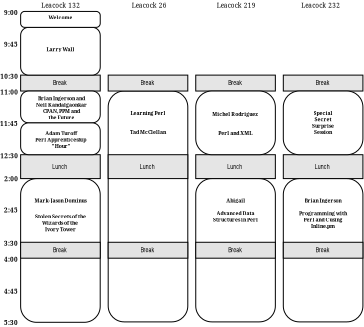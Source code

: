 <?xml version="1.0"?>
<diagram xmlns:dia="http://www.lysator.liu.se/~alla/dia/">
  <diagramdata>
    <attribute name="background">
      <color val="#ffffff"/>
    </attribute>
    <attribute name="paper">
      <composite type="paper">
        <attribute name="name">
          <string>#Letter#</string>
        </attribute>
        <attribute name="tmargin">
          <real val="2.54"/>
        </attribute>
        <attribute name="bmargin">
          <real val="2.54"/>
        </attribute>
        <attribute name="lmargin">
          <real val="2.54"/>
        </attribute>
        <attribute name="rmargin">
          <real val="2.54"/>
        </attribute>
        <attribute name="is_portrait">
          <boolean val="true"/>
        </attribute>
        <attribute name="scaling">
          <real val="0.398"/>
        </attribute>
        <attribute name="fitto">
          <boolean val="false"/>
        </attribute>
      </composite>
    </attribute>
    <attribute name="grid">
      <composite type="grid">
        <attribute name="width_x">
          <real val="1"/>
        </attribute>
        <attribute name="width_y">
          <real val="1"/>
        </attribute>
        <attribute name="visible_x">
          <int val="1"/>
        </attribute>
        <attribute name="visible_y">
          <int val="1"/>
        </attribute>
      </composite>
    </attribute>
    <attribute name="guides">
      <composite type="guides">
        <attribute name="hguides"/>
        <attribute name="vguides"/>
      </composite>
    </attribute>
  </diagramdata>
  <layer name="Background" visible="true">
    <object type="Standard - Box" version="0" id="O0">
      <attribute name="obj_pos">
        <point val="36,24"/>
      </attribute>
      <attribute name="obj_bb">
        <rectangle val="35.95,23.95;46.05,42.05"/>
      </attribute>
      <attribute name="elem_corner">
        <point val="36,24"/>
      </attribute>
      <attribute name="elem_width">
        <real val="10"/>
      </attribute>
      <attribute name="elem_height">
        <real val="18"/>
      </attribute>
      <attribute name="show_background">
        <boolean val="true"/>
      </attribute>
      <attribute name="corner_radius">
        <real val="2"/>
      </attribute>
    </object>
    <object type="Standard - Box" version="0" id="O1">
      <attribute name="obj_pos">
        <point val="25,24"/>
      </attribute>
      <attribute name="obj_bb">
        <rectangle val="24.95,23.95;35.05,42.05"/>
      </attribute>
      <attribute name="elem_corner">
        <point val="25,24"/>
      </attribute>
      <attribute name="elem_width">
        <real val="10"/>
      </attribute>
      <attribute name="elem_height">
        <real val="18"/>
      </attribute>
      <attribute name="show_background">
        <boolean val="true"/>
      </attribute>
      <attribute name="corner_radius">
        <real val="2"/>
      </attribute>
    </object>
    <object type="Standard - Text" version="0" id="O2">
      <attribute name="obj_pos">
        <point val="30,27"/>
      </attribute>
      <attribute name="obj_bb">
        <rectangle val="26.587,26.265;33.413,29.465"/>
      </attribute>
      <attribute name="text">
        <composite type="text">
          <attribute name="string">
            <string>#Abigail

Advanced Data
Structures in Perl#</string>
          </attribute>
          <attribute name="font">
            <font name="Times-Bold"/>
          </attribute>
          <attribute name="height">
            <real val="0.8"/>
          </attribute>
          <attribute name="pos">
            <point val="30,27"/>
          </attribute>
          <attribute name="color">
            <color val="#000000"/>
          </attribute>
          <attribute name="alignment">
            <enum val="1"/>
          </attribute>
        </composite>
      </attribute>
    </object>
    <object type="Standard - Box" version="0" id="O3">
      <attribute name="obj_pos">
        <point val="14,13"/>
      </attribute>
      <attribute name="obj_bb">
        <rectangle val="13.95,12.95;24.05,42.05"/>
      </attribute>
      <attribute name="elem_corner">
        <point val="14,13"/>
      </attribute>
      <attribute name="elem_width">
        <real val="10"/>
      </attribute>
      <attribute name="elem_height">
        <real val="29"/>
      </attribute>
      <attribute name="show_background">
        <boolean val="true"/>
      </attribute>
      <attribute name="corner_radius">
        <real val="2"/>
      </attribute>
    </object>
    <object type="Standard - Box" version="0" id="O4">
      <attribute name="obj_pos">
        <point val="3,24"/>
      </attribute>
      <attribute name="obj_bb">
        <rectangle val="2.95,23.95;13.046,42.107"/>
      </attribute>
      <attribute name="elem_corner">
        <point val="3,24"/>
      </attribute>
      <attribute name="elem_width">
        <real val="9.996"/>
      </attribute>
      <attribute name="elem_height">
        <real val="18.057"/>
      </attribute>
      <attribute name="show_background">
        <boolean val="true"/>
      </attribute>
      <attribute name="corner_radius">
        <real val="2"/>
      </attribute>
    </object>
    <object type="Standard - Text" version="0" id="O5">
      <attribute name="obj_pos">
        <point val="8.05,2.55"/>
      </attribute>
      <attribute name="obj_bb">
        <rectangle val="5.154,1.656;10.946,2.656"/>
      </attribute>
      <attribute name="text">
        <composite type="text">
          <attribute name="string">
            <string>#Leacock 132#</string>
          </attribute>
          <attribute name="font">
            <font name="Times-Roman"/>
          </attribute>
          <attribute name="height">
            <real val="1"/>
          </attribute>
          <attribute name="pos">
            <point val="8.05,2.55"/>
          </attribute>
          <attribute name="color">
            <color val="#000000"/>
          </attribute>
          <attribute name="alignment">
            <enum val="1"/>
          </attribute>
        </composite>
      </attribute>
    </object>
    <object type="Standard - Text" version="0" id="O6">
      <attribute name="obj_pos">
        <point val="19.15,2.55"/>
      </attribute>
      <attribute name="obj_bb">
        <rectangle val="16.506,1.656;21.794,2.656"/>
      </attribute>
      <attribute name="text">
        <composite type="text">
          <attribute name="string">
            <string>#Leacock 26#</string>
          </attribute>
          <attribute name="font">
            <font name="Times-Roman"/>
          </attribute>
          <attribute name="height">
            <real val="1"/>
          </attribute>
          <attribute name="pos">
            <point val="19.15,2.55"/>
          </attribute>
          <attribute name="color">
            <color val="#000000"/>
          </attribute>
          <attribute name="alignment">
            <enum val="1"/>
          </attribute>
        </composite>
      </attribute>
    </object>
    <object type="Standard - Text" version="0" id="O7">
      <attribute name="obj_pos">
        <point val="30.1,2.55"/>
      </attribute>
      <attribute name="obj_bb">
        <rectangle val="27.204,1.656;32.996,2.656"/>
      </attribute>
      <attribute name="text">
        <composite type="text">
          <attribute name="string">
            <string>#Leacock 219#</string>
          </attribute>
          <attribute name="font">
            <font name="Times-Roman"/>
          </attribute>
          <attribute name="height">
            <real val="1"/>
          </attribute>
          <attribute name="pos">
            <point val="30.1,2.55"/>
          </attribute>
          <attribute name="color">
            <color val="#000000"/>
          </attribute>
          <attribute name="alignment">
            <enum val="1"/>
          </attribute>
        </composite>
      </attribute>
    </object>
    <object type="Standard - Text" version="0" id="O8">
      <attribute name="obj_pos">
        <point val="40.691,2.547"/>
      </attribute>
      <attribute name="obj_bb">
        <rectangle val="37.795,1.653;43.587,2.653"/>
      </attribute>
      <attribute name="text">
        <composite type="text">
          <attribute name="string">
            <string>#Leacock 232#</string>
          </attribute>
          <attribute name="font">
            <font name="Times-Roman"/>
          </attribute>
          <attribute name="height">
            <real val="1"/>
          </attribute>
          <attribute name="pos">
            <point val="40.691,2.547"/>
          </attribute>
          <attribute name="color">
            <color val="#000000"/>
          </attribute>
          <attribute name="alignment">
            <enum val="1"/>
          </attribute>
        </composite>
      </attribute>
    </object>
    <object type="Standard - Box" version="0" id="O9">
      <attribute name="obj_pos">
        <point val="3,32"/>
      </attribute>
      <attribute name="obj_bb">
        <rectangle val="2.95,31.95;13.05,34.05"/>
      </attribute>
      <attribute name="elem_corner">
        <point val="3,32"/>
      </attribute>
      <attribute name="elem_width">
        <real val="10"/>
      </attribute>
      <attribute name="elem_height">
        <real val="2"/>
      </attribute>
      <attribute name="inner_color">
        <color val="#e3e3e3"/>
      </attribute>
      <attribute name="show_background">
        <boolean val="true"/>
      </attribute>
    </object>
    <object type="Standard - Box" version="0" id="O10">
      <attribute name="obj_pos">
        <point val="3,21"/>
      </attribute>
      <attribute name="obj_bb">
        <rectangle val="2.95,20.95;13.05,24.05"/>
      </attribute>
      <attribute name="elem_corner">
        <point val="3,21"/>
      </attribute>
      <attribute name="elem_width">
        <real val="10"/>
      </attribute>
      <attribute name="elem_height">
        <real val="3"/>
      </attribute>
      <attribute name="inner_color">
        <color val="#e5e5e5"/>
      </attribute>
      <attribute name="show_background">
        <boolean val="true"/>
      </attribute>
    </object>
    <object type="Standard - Box" version="0" id="O11">
      <attribute name="obj_pos">
        <point val="3,11"/>
      </attribute>
      <attribute name="obj_bb">
        <rectangle val="2.95,10.95;13.05,13.05"/>
      </attribute>
      <attribute name="elem_corner">
        <point val="3,11"/>
      </attribute>
      <attribute name="elem_width">
        <real val="10"/>
      </attribute>
      <attribute name="elem_height">
        <real val="2"/>
      </attribute>
      <attribute name="inner_color">
        <color val="#e5e5e5"/>
      </attribute>
      <attribute name="show_background">
        <boolean val="true"/>
      </attribute>
    </object>
    <object type="Standard - Text" version="0" id="O12">
      <attribute name="obj_pos">
        <point val="7.95,12.25"/>
      </attribute>
      <attribute name="obj_bb">
        <rectangle val="6.361,11.35;9.539,12.35"/>
      </attribute>
      <attribute name="text">
        <composite type="text">
          <attribute name="string">
            <string>#Break#</string>
          </attribute>
          <attribute name="font">
            <font name="Helvetica-Narrow"/>
          </attribute>
          <attribute name="height">
            <real val="1"/>
          </attribute>
          <attribute name="pos">
            <point val="7.95,12.25"/>
          </attribute>
          <attribute name="color">
            <color val="#000000"/>
          </attribute>
          <attribute name="alignment">
            <enum val="1"/>
          </attribute>
        </composite>
      </attribute>
    </object>
    <object type="Standard - Text" version="0" id="O13">
      <attribute name="obj_pos">
        <point val="7.95,33.265"/>
      </attribute>
      <attribute name="obj_bb">
        <rectangle val="6.361,32.365;9.539,33.365"/>
      </attribute>
      <attribute name="text">
        <composite type="text">
          <attribute name="string">
            <string>#Break#</string>
          </attribute>
          <attribute name="font">
            <font name="Helvetica-Narrow"/>
          </attribute>
          <attribute name="height">
            <real val="1"/>
          </attribute>
          <attribute name="pos">
            <point val="7.95,33.265"/>
          </attribute>
          <attribute name="color">
            <color val="#000000"/>
          </attribute>
          <attribute name="alignment">
            <enum val="1"/>
          </attribute>
        </composite>
      </attribute>
    </object>
    <object type="Standard - Text" version="0" id="O14">
      <attribute name="obj_pos">
        <point val="7.905,22.8"/>
      </attribute>
      <attribute name="obj_bb">
        <rectangle val="6.269,21.9;9.541,22.9"/>
      </attribute>
      <attribute name="text">
        <composite type="text">
          <attribute name="string">
            <string>#Lunch#</string>
          </attribute>
          <attribute name="font">
            <font name="Helvetica-Narrow"/>
          </attribute>
          <attribute name="height">
            <real val="1"/>
          </attribute>
          <attribute name="pos">
            <point val="7.905,22.8"/>
          </attribute>
          <attribute name="color">
            <color val="#000000"/>
          </attribute>
          <attribute name="alignment">
            <enum val="1"/>
          </attribute>
        </composite>
      </attribute>
    </object>
    <object type="Standard - Box" version="0" id="O15">
      <attribute name="obj_pos">
        <point val="3,5"/>
      </attribute>
      <attribute name="obj_bb">
        <rectangle val="2.95,4.95;13.05,11.05"/>
      </attribute>
      <attribute name="elem_corner">
        <point val="3,5"/>
      </attribute>
      <attribute name="elem_width">
        <real val="10"/>
      </attribute>
      <attribute name="elem_height">
        <real val="6"/>
      </attribute>
      <attribute name="show_background">
        <boolean val="true"/>
      </attribute>
      <attribute name="corner_radius">
        <real val="1"/>
      </attribute>
    </object>
    <object type="Standard - Text" version="0" id="O16">
      <attribute name="obj_pos">
        <point val="1.8,3.45"/>
      </attribute>
      <attribute name="obj_bb">
        <rectangle val="0.621,2.556;2.979,3.556"/>
      </attribute>
      <attribute name="text">
        <composite type="text">
          <attribute name="string">
            <string>#9:00#</string>
          </attribute>
          <attribute name="font">
            <font name="Times-Bold"/>
          </attribute>
          <attribute name="height">
            <real val="1"/>
          </attribute>
          <attribute name="pos">
            <point val="1.8,3.45"/>
          </attribute>
          <attribute name="color">
            <color val="#000000"/>
          </attribute>
          <attribute name="alignment">
            <enum val="1"/>
          </attribute>
        </composite>
      </attribute>
    </object>
    <object type="Standard - Text" version="0" id="O17">
      <attribute name="obj_pos">
        <point val="1.558,13.441"/>
      </attribute>
      <attribute name="obj_bb">
        <rectangle val="0.126,12.547;2.989,13.547"/>
      </attribute>
      <attribute name="text">
        <composite type="text">
          <attribute name="string">
            <string>#11:00#</string>
          </attribute>
          <attribute name="font">
            <font name="Times-Bold"/>
          </attribute>
          <attribute name="height">
            <real val="1"/>
          </attribute>
          <attribute name="pos">
            <point val="1.558,13.441"/>
          </attribute>
          <attribute name="color">
            <color val="#000000"/>
          </attribute>
          <attribute name="alignment">
            <enum val="1"/>
          </attribute>
        </composite>
      </attribute>
    </object>
    <object type="Standard - Text" version="0" id="O18">
      <attribute name="obj_pos">
        <point val="1.558,21.441"/>
      </attribute>
      <attribute name="obj_bb">
        <rectangle val="0.126,20.547;2.989,21.547"/>
      </attribute>
      <attribute name="text">
        <composite type="text">
          <attribute name="string">
            <string>#12:30#</string>
          </attribute>
          <attribute name="font">
            <font name="Times-Bold"/>
          </attribute>
          <attribute name="height">
            <real val="1"/>
          </attribute>
          <attribute name="pos">
            <point val="1.558,21.441"/>
          </attribute>
          <attribute name="color">
            <color val="#000000"/>
          </attribute>
          <attribute name="alignment">
            <enum val="1"/>
          </attribute>
        </composite>
      </attribute>
    </object>
    <object type="Standard - Text" version="0" id="O19">
      <attribute name="obj_pos">
        <point val="1.828,24.332"/>
      </attribute>
      <attribute name="obj_bb">
        <rectangle val="0.649,23.438;3.007,24.438"/>
      </attribute>
      <attribute name="text">
        <composite type="text">
          <attribute name="string">
            <string>#2:00#</string>
          </attribute>
          <attribute name="font">
            <font name="Times-Bold"/>
          </attribute>
          <attribute name="height">
            <real val="1"/>
          </attribute>
          <attribute name="pos">
            <point val="1.828,24.332"/>
          </attribute>
          <attribute name="color">
            <color val="#000000"/>
          </attribute>
          <attribute name="alignment">
            <enum val="1"/>
          </attribute>
        </composite>
      </attribute>
    </object>
    <object type="Standard - Text" version="0" id="O20">
      <attribute name="obj_pos">
        <point val="1.8,34.441"/>
      </attribute>
      <attribute name="obj_bb">
        <rectangle val="0.621,33.547;2.979,34.547"/>
      </attribute>
      <attribute name="text">
        <composite type="text">
          <attribute name="string">
            <string>#4:00#</string>
          </attribute>
          <attribute name="font">
            <font name="Times-Bold"/>
          </attribute>
          <attribute name="height">
            <real val="1"/>
          </attribute>
          <attribute name="pos">
            <point val="1.8,34.441"/>
          </attribute>
          <attribute name="color">
            <color val="#000000"/>
          </attribute>
          <attribute name="alignment">
            <enum val="1"/>
          </attribute>
        </composite>
      </attribute>
    </object>
    <object type="Standard - Text" version="0" id="O21">
      <attribute name="obj_pos">
        <point val="1.8,32.441"/>
      </attribute>
      <attribute name="obj_bb">
        <rectangle val="0.621,31.547;2.979,32.547"/>
      </attribute>
      <attribute name="text">
        <composite type="text">
          <attribute name="string">
            <string>#3:30#</string>
          </attribute>
          <attribute name="font">
            <font name="Times-Bold"/>
          </attribute>
          <attribute name="height">
            <real val="1"/>
          </attribute>
          <attribute name="pos">
            <point val="1.8,32.441"/>
          </attribute>
          <attribute name="color">
            <color val="#000000"/>
          </attribute>
          <attribute name="alignment">
            <enum val="1"/>
          </attribute>
        </composite>
      </attribute>
    </object>
    <object type="Standard - Text" version="0" id="O22">
      <attribute name="obj_pos">
        <point val="1.8,42.391"/>
      </attribute>
      <attribute name="obj_bb">
        <rectangle val="0.621,41.497;2.979,42.497"/>
      </attribute>
      <attribute name="text">
        <composite type="text">
          <attribute name="string">
            <string>#5:30#</string>
          </attribute>
          <attribute name="font">
            <font name="Times-Bold"/>
          </attribute>
          <attribute name="height">
            <real val="1"/>
          </attribute>
          <attribute name="pos">
            <point val="1.8,42.391"/>
          </attribute>
          <attribute name="color">
            <color val="#000000"/>
          </attribute>
          <attribute name="alignment">
            <enum val="1"/>
          </attribute>
        </composite>
      </attribute>
    </object>
    <object type="Standard - Text" version="0" id="O23">
      <attribute name="obj_pos">
        <point val="1.558,11.441"/>
      </attribute>
      <attribute name="obj_bb">
        <rectangle val="0.126,10.547;2.989,11.547"/>
      </attribute>
      <attribute name="text">
        <composite type="text">
          <attribute name="string">
            <string>#10:30#</string>
          </attribute>
          <attribute name="font">
            <font name="Times-Bold"/>
          </attribute>
          <attribute name="height">
            <real val="1"/>
          </attribute>
          <attribute name="pos">
            <point val="1.558,11.441"/>
          </attribute>
          <attribute name="color">
            <color val="#000000"/>
          </attribute>
          <attribute name="alignment">
            <enum val="1"/>
          </attribute>
        </composite>
      </attribute>
    </object>
    <object type="Standard - Text" version="0" id="O24">
      <attribute name="obj_pos">
        <point val="1.8,7.421"/>
      </attribute>
      <attribute name="obj_bb">
        <rectangle val="0.621,6.526;2.979,7.526"/>
      </attribute>
      <attribute name="text">
        <composite type="text">
          <attribute name="string">
            <string>#9:45#</string>
          </attribute>
          <attribute name="font">
            <font name="Times-Bold"/>
          </attribute>
          <attribute name="height">
            <real val="1"/>
          </attribute>
          <attribute name="pos">
            <point val="1.8,7.421"/>
          </attribute>
          <attribute name="color">
            <color val="#000000"/>
          </attribute>
          <attribute name="alignment">
            <enum val="1"/>
          </attribute>
        </composite>
      </attribute>
    </object>
    <object type="Standard - Text" version="0" id="O25">
      <attribute name="obj_pos">
        <point val="1.55,17.4"/>
      </attribute>
      <attribute name="obj_bb">
        <rectangle val="0.119,16.506;2.981,17.506"/>
      </attribute>
      <attribute name="text">
        <composite type="text">
          <attribute name="string">
            <string>#11:45#</string>
          </attribute>
          <attribute name="font">
            <font name="Times-Bold"/>
          </attribute>
          <attribute name="height">
            <real val="1"/>
          </attribute>
          <attribute name="pos">
            <point val="1.55,17.4"/>
          </attribute>
          <attribute name="color">
            <color val="#000000"/>
          </attribute>
          <attribute name="alignment">
            <enum val="1"/>
          </attribute>
        </composite>
      </attribute>
    </object>
    <object type="Standard - Text" version="0" id="O26">
      <attribute name="obj_pos">
        <point val="1.8,28.271"/>
      </attribute>
      <attribute name="obj_bb">
        <rectangle val="0.621,27.377;2.979,28.377"/>
      </attribute>
      <attribute name="text">
        <composite type="text">
          <attribute name="string">
            <string>#2:45#</string>
          </attribute>
          <attribute name="font">
            <font name="Times-Bold"/>
          </attribute>
          <attribute name="height">
            <real val="1"/>
          </attribute>
          <attribute name="pos">
            <point val="1.8,28.271"/>
          </attribute>
          <attribute name="color">
            <color val="#000000"/>
          </attribute>
          <attribute name="alignment">
            <enum val="1"/>
          </attribute>
        </composite>
      </attribute>
    </object>
    <object type="Standard - Text" version="0" id="O27">
      <attribute name="obj_pos">
        <point val="1.8,38.471"/>
      </attribute>
      <attribute name="obj_bb">
        <rectangle val="0.621,37.577;2.979,38.577"/>
      </attribute>
      <attribute name="text">
        <composite type="text">
          <attribute name="string">
            <string>#4:45#</string>
          </attribute>
          <attribute name="font">
            <font name="Times-Bold"/>
          </attribute>
          <attribute name="height">
            <real val="1"/>
          </attribute>
          <attribute name="pos">
            <point val="1.8,38.471"/>
          </attribute>
          <attribute name="color">
            <color val="#000000"/>
          </attribute>
          <attribute name="alignment">
            <enum val="1"/>
          </attribute>
        </composite>
      </attribute>
    </object>
    <object type="Standard - Box" version="0" id="O28">
      <attribute name="obj_pos">
        <point val="14,32"/>
      </attribute>
      <attribute name="obj_bb">
        <rectangle val="13.95,31.95;24.05,34.05"/>
      </attribute>
      <attribute name="elem_corner">
        <point val="14,32"/>
      </attribute>
      <attribute name="elem_width">
        <real val="10"/>
      </attribute>
      <attribute name="elem_height">
        <real val="2"/>
      </attribute>
      <attribute name="inner_color">
        <color val="#e3e3e3"/>
      </attribute>
      <attribute name="show_background">
        <boolean val="true"/>
      </attribute>
    </object>
    <object type="Standard - Box" version="0" id="O29">
      <attribute name="obj_pos">
        <point val="14,21"/>
      </attribute>
      <attribute name="obj_bb">
        <rectangle val="13.95,20.95;24.05,24.05"/>
      </attribute>
      <attribute name="elem_corner">
        <point val="14,21"/>
      </attribute>
      <attribute name="elem_width">
        <real val="10"/>
      </attribute>
      <attribute name="elem_height">
        <real val="3"/>
      </attribute>
      <attribute name="inner_color">
        <color val="#e5e5e5"/>
      </attribute>
      <attribute name="show_background">
        <boolean val="true"/>
      </attribute>
    </object>
    <object type="Standard - Box" version="0" id="O30">
      <attribute name="obj_pos">
        <point val="14,11"/>
      </attribute>
      <attribute name="obj_bb">
        <rectangle val="13.95,10.95;24.05,13.05"/>
      </attribute>
      <attribute name="elem_corner">
        <point val="14,11"/>
      </attribute>
      <attribute name="elem_width">
        <real val="10"/>
      </attribute>
      <attribute name="elem_height">
        <real val="2"/>
      </attribute>
      <attribute name="inner_color">
        <color val="#e5e5e5"/>
      </attribute>
      <attribute name="show_background">
        <boolean val="true"/>
      </attribute>
    </object>
    <object type="Standard - Text" version="0" id="O31">
      <attribute name="obj_pos">
        <point val="18.95,12.25"/>
      </attribute>
      <attribute name="obj_bb">
        <rectangle val="17.361,11.35;20.539,12.35"/>
      </attribute>
      <attribute name="text">
        <composite type="text">
          <attribute name="string">
            <string>#Break#</string>
          </attribute>
          <attribute name="font">
            <font name="Helvetica-Narrow"/>
          </attribute>
          <attribute name="height">
            <real val="1"/>
          </attribute>
          <attribute name="pos">
            <point val="18.95,12.25"/>
          </attribute>
          <attribute name="color">
            <color val="#000000"/>
          </attribute>
          <attribute name="alignment">
            <enum val="1"/>
          </attribute>
        </composite>
      </attribute>
    </object>
    <object type="Standard - Text" version="0" id="O32">
      <attribute name="obj_pos">
        <point val="18.95,33.265"/>
      </attribute>
      <attribute name="obj_bb">
        <rectangle val="17.361,32.365;20.539,33.365"/>
      </attribute>
      <attribute name="text">
        <composite type="text">
          <attribute name="string">
            <string>#Break#</string>
          </attribute>
          <attribute name="font">
            <font name="Helvetica-Narrow"/>
          </attribute>
          <attribute name="height">
            <real val="1"/>
          </attribute>
          <attribute name="pos">
            <point val="18.95,33.265"/>
          </attribute>
          <attribute name="color">
            <color val="#000000"/>
          </attribute>
          <attribute name="alignment">
            <enum val="1"/>
          </attribute>
        </composite>
      </attribute>
    </object>
    <object type="Standard - Text" version="0" id="O33">
      <attribute name="obj_pos">
        <point val="18.905,22.8"/>
      </attribute>
      <attribute name="obj_bb">
        <rectangle val="17.269,21.9;20.541,22.9"/>
      </attribute>
      <attribute name="text">
        <composite type="text">
          <attribute name="string">
            <string>#Lunch#</string>
          </attribute>
          <attribute name="font">
            <font name="Helvetica-Narrow"/>
          </attribute>
          <attribute name="height">
            <real val="1"/>
          </attribute>
          <attribute name="pos">
            <point val="18.905,22.8"/>
          </attribute>
          <attribute name="color">
            <color val="#000000"/>
          </attribute>
          <attribute name="alignment">
            <enum val="1"/>
          </attribute>
        </composite>
      </attribute>
    </object>
    <object type="Standard - Box" version="0" id="O34">
      <attribute name="obj_pos">
        <point val="25,32"/>
      </attribute>
      <attribute name="obj_bb">
        <rectangle val="24.95,31.95;35.05,34.05"/>
      </attribute>
      <attribute name="elem_corner">
        <point val="25,32"/>
      </attribute>
      <attribute name="elem_width">
        <real val="10"/>
      </attribute>
      <attribute name="elem_height">
        <real val="2"/>
      </attribute>
      <attribute name="inner_color">
        <color val="#e3e3e3"/>
      </attribute>
      <attribute name="show_background">
        <boolean val="true"/>
      </attribute>
    </object>
    <object type="Standard - Box" version="0" id="O35">
      <attribute name="obj_pos">
        <point val="25,21"/>
      </attribute>
      <attribute name="obj_bb">
        <rectangle val="24.95,20.95;35.05,24.05"/>
      </attribute>
      <attribute name="elem_corner">
        <point val="25,21"/>
      </attribute>
      <attribute name="elem_width">
        <real val="10"/>
      </attribute>
      <attribute name="elem_height">
        <real val="3"/>
      </attribute>
      <attribute name="inner_color">
        <color val="#e5e5e5"/>
      </attribute>
      <attribute name="show_background">
        <boolean val="true"/>
      </attribute>
    </object>
    <object type="Standard - Box" version="0" id="O36">
      <attribute name="obj_pos">
        <point val="25,11"/>
      </attribute>
      <attribute name="obj_bb">
        <rectangle val="24.95,10.95;35.05,13.05"/>
      </attribute>
      <attribute name="elem_corner">
        <point val="25,11"/>
      </attribute>
      <attribute name="elem_width">
        <real val="10"/>
      </attribute>
      <attribute name="elem_height">
        <real val="2"/>
      </attribute>
      <attribute name="inner_color">
        <color val="#e5e5e5"/>
      </attribute>
      <attribute name="show_background">
        <boolean val="true"/>
      </attribute>
    </object>
    <object type="Standard - Text" version="0" id="O37">
      <attribute name="obj_pos">
        <point val="29.95,12.25"/>
      </attribute>
      <attribute name="obj_bb">
        <rectangle val="28.361,11.35;31.539,12.35"/>
      </attribute>
      <attribute name="text">
        <composite type="text">
          <attribute name="string">
            <string>#Break#</string>
          </attribute>
          <attribute name="font">
            <font name="Helvetica-Narrow"/>
          </attribute>
          <attribute name="height">
            <real val="1"/>
          </attribute>
          <attribute name="pos">
            <point val="29.95,12.25"/>
          </attribute>
          <attribute name="color">
            <color val="#000000"/>
          </attribute>
          <attribute name="alignment">
            <enum val="1"/>
          </attribute>
        </composite>
      </attribute>
    </object>
    <object type="Standard - Text" version="0" id="O38">
      <attribute name="obj_pos">
        <point val="29.95,33.265"/>
      </attribute>
      <attribute name="obj_bb">
        <rectangle val="28.361,32.365;31.539,33.365"/>
      </attribute>
      <attribute name="text">
        <composite type="text">
          <attribute name="string">
            <string>#Break#</string>
          </attribute>
          <attribute name="font">
            <font name="Helvetica-Narrow"/>
          </attribute>
          <attribute name="height">
            <real val="1"/>
          </attribute>
          <attribute name="pos">
            <point val="29.95,33.265"/>
          </attribute>
          <attribute name="color">
            <color val="#000000"/>
          </attribute>
          <attribute name="alignment">
            <enum val="1"/>
          </attribute>
        </composite>
      </attribute>
    </object>
    <object type="Standard - Text" version="0" id="O39">
      <attribute name="obj_pos">
        <point val="29.905,22.8"/>
      </attribute>
      <attribute name="obj_bb">
        <rectangle val="28.269,21.9;31.541,22.9"/>
      </attribute>
      <attribute name="text">
        <composite type="text">
          <attribute name="string">
            <string>#Lunch#</string>
          </attribute>
          <attribute name="font">
            <font name="Helvetica-Narrow"/>
          </attribute>
          <attribute name="height">
            <real val="1"/>
          </attribute>
          <attribute name="pos">
            <point val="29.905,22.8"/>
          </attribute>
          <attribute name="color">
            <color val="#000000"/>
          </attribute>
          <attribute name="alignment">
            <enum val="1"/>
          </attribute>
        </composite>
      </attribute>
    </object>
    <object type="Standard - Box" version="0" id="O40">
      <attribute name="obj_pos">
        <point val="36,32"/>
      </attribute>
      <attribute name="obj_bb">
        <rectangle val="35.95,31.95;46.05,34.05"/>
      </attribute>
      <attribute name="elem_corner">
        <point val="36,32"/>
      </attribute>
      <attribute name="elem_width">
        <real val="10"/>
      </attribute>
      <attribute name="elem_height">
        <real val="2"/>
      </attribute>
      <attribute name="inner_color">
        <color val="#e3e3e3"/>
      </attribute>
      <attribute name="show_background">
        <boolean val="true"/>
      </attribute>
    </object>
    <object type="Standard - Box" version="0" id="O41">
      <attribute name="obj_pos">
        <point val="36,21"/>
      </attribute>
      <attribute name="obj_bb">
        <rectangle val="35.95,20.95;46.05,24.05"/>
      </attribute>
      <attribute name="elem_corner">
        <point val="36,21"/>
      </attribute>
      <attribute name="elem_width">
        <real val="10"/>
      </attribute>
      <attribute name="elem_height">
        <real val="3"/>
      </attribute>
      <attribute name="inner_color">
        <color val="#e5e5e5"/>
      </attribute>
      <attribute name="show_background">
        <boolean val="true"/>
      </attribute>
    </object>
    <object type="Standard - Box" version="0" id="O42">
      <attribute name="obj_pos">
        <point val="36,11"/>
      </attribute>
      <attribute name="obj_bb">
        <rectangle val="35.95,10.95;46.05,13.05"/>
      </attribute>
      <attribute name="elem_corner">
        <point val="36,11"/>
      </attribute>
      <attribute name="elem_width">
        <real val="10"/>
      </attribute>
      <attribute name="elem_height">
        <real val="2"/>
      </attribute>
      <attribute name="inner_color">
        <color val="#e5e5e5"/>
      </attribute>
      <attribute name="show_background">
        <boolean val="true"/>
      </attribute>
    </object>
    <object type="Standard - Text" version="0" id="O43">
      <attribute name="obj_pos">
        <point val="40.95,12.25"/>
      </attribute>
      <attribute name="obj_bb">
        <rectangle val="39.361,11.35;42.539,12.35"/>
      </attribute>
      <attribute name="text">
        <composite type="text">
          <attribute name="string">
            <string>#Break#</string>
          </attribute>
          <attribute name="font">
            <font name="Helvetica-Narrow"/>
          </attribute>
          <attribute name="height">
            <real val="1"/>
          </attribute>
          <attribute name="pos">
            <point val="40.95,12.25"/>
          </attribute>
          <attribute name="color">
            <color val="#000000"/>
          </attribute>
          <attribute name="alignment">
            <enum val="1"/>
          </attribute>
        </composite>
      </attribute>
    </object>
    <object type="Standard - Text" version="0" id="O44">
      <attribute name="obj_pos">
        <point val="40.95,33.265"/>
      </attribute>
      <attribute name="obj_bb">
        <rectangle val="39.361,32.365;42.539,33.365"/>
      </attribute>
      <attribute name="text">
        <composite type="text">
          <attribute name="string">
            <string>#Break#</string>
          </attribute>
          <attribute name="font">
            <font name="Helvetica-Narrow"/>
          </attribute>
          <attribute name="height">
            <real val="1"/>
          </attribute>
          <attribute name="pos">
            <point val="40.95,33.265"/>
          </attribute>
          <attribute name="color">
            <color val="#000000"/>
          </attribute>
          <attribute name="alignment">
            <enum val="1"/>
          </attribute>
        </composite>
      </attribute>
    </object>
    <object type="Standard - Text" version="0" id="O45">
      <attribute name="obj_pos">
        <point val="40.905,22.8"/>
      </attribute>
      <attribute name="obj_bb">
        <rectangle val="39.269,21.9;42.541,22.9"/>
      </attribute>
      <attribute name="text">
        <composite type="text">
          <attribute name="string">
            <string>#Lunch#</string>
          </attribute>
          <attribute name="font">
            <font name="Helvetica-Narrow"/>
          </attribute>
          <attribute name="height">
            <real val="1"/>
          </attribute>
          <attribute name="pos">
            <point val="40.905,22.8"/>
          </attribute>
          <attribute name="color">
            <color val="#000000"/>
          </attribute>
          <attribute name="alignment">
            <enum val="1"/>
          </attribute>
        </composite>
      </attribute>
    </object>
    <object type="Standard - Box" version="0" id="O46">
      <attribute name="obj_pos">
        <point val="25,13"/>
      </attribute>
      <attribute name="obj_bb">
        <rectangle val="24.95,12.95;35.05,21.05"/>
      </attribute>
      <attribute name="elem_corner">
        <point val="25,13"/>
      </attribute>
      <attribute name="elem_width">
        <real val="10"/>
      </attribute>
      <attribute name="elem_height">
        <real val="8"/>
      </attribute>
      <attribute name="show_background">
        <boolean val="true"/>
      </attribute>
      <attribute name="corner_radius">
        <real val="2"/>
      </attribute>
    </object>
    <object type="Standard - Box" version="0" id="O47">
      <attribute name="obj_pos">
        <point val="3,3"/>
      </attribute>
      <attribute name="obj_bb">
        <rectangle val="2.95,2.95;13.05,5.05"/>
      </attribute>
      <attribute name="elem_corner">
        <point val="3,3"/>
      </attribute>
      <attribute name="elem_width">
        <real val="10"/>
      </attribute>
      <attribute name="elem_height">
        <real val="2"/>
      </attribute>
      <attribute name="show_background">
        <boolean val="true"/>
      </attribute>
      <attribute name="corner_radius">
        <real val="0.5"/>
      </attribute>
    </object>
    <object type="Standard - Text" version="0" id="O48">
      <attribute name="obj_pos">
        <point val="8,4"/>
      </attribute>
      <attribute name="obj_bb">
        <rectangle val="6.099,3.265;9.901,4.065"/>
      </attribute>
      <attribute name="text">
        <composite type="text">
          <attribute name="string">
            <string>#Welcome#</string>
          </attribute>
          <attribute name="font">
            <font name="Times-Bold"/>
          </attribute>
          <attribute name="height">
            <real val="0.8"/>
          </attribute>
          <attribute name="pos">
            <point val="8,4"/>
          </attribute>
          <attribute name="color">
            <color val="#000000"/>
          </attribute>
          <attribute name="alignment">
            <enum val="1"/>
          </attribute>
        </composite>
      </attribute>
    </object>
    <object type="Standard - Text" version="0" id="O49">
      <attribute name="obj_pos">
        <point val="8,8"/>
      </attribute>
      <attribute name="obj_bb">
        <rectangle val="5.734,7.265;10.266,8.065"/>
      </attribute>
      <attribute name="text">
        <composite type="text">
          <attribute name="string">
            <string>#Larry Wall#</string>
          </attribute>
          <attribute name="font">
            <font name="Times-Bold"/>
          </attribute>
          <attribute name="height">
            <real val="0.8"/>
          </attribute>
          <attribute name="pos">
            <point val="8,8"/>
          </attribute>
          <attribute name="color">
            <color val="#000000"/>
          </attribute>
          <attribute name="alignment">
            <enum val="1"/>
          </attribute>
        </composite>
      </attribute>
    </object>
    <object type="Standard - Text" version="0" id="O50">
      <attribute name="obj_pos">
        <point val="8,27"/>
      </attribute>
      <attribute name="obj_bb">
        <rectangle val="3.806,26.265;12.194,27.065"/>
      </attribute>
      <attribute name="text">
        <composite type="text">
          <attribute name="string">
            <string>#Mark-Jason Dominus#</string>
          </attribute>
          <attribute name="font">
            <font name="Times-Bold"/>
          </attribute>
          <attribute name="height">
            <real val="0.8"/>
          </attribute>
          <attribute name="pos">
            <point val="8,27"/>
          </attribute>
          <attribute name="color">
            <color val="#000000"/>
          </attribute>
          <attribute name="alignment">
            <enum val="1"/>
          </attribute>
        </composite>
      </attribute>
    </object>
    <object type="Standard - Text" version="0" id="O51">
      <attribute name="obj_pos">
        <point val="8,29"/>
      </attribute>
      <attribute name="obj_bb">
        <rectangle val="4.146,28.265;11.854,30.665"/>
      </attribute>
      <attribute name="text">
        <composite type="text">
          <attribute name="string">
            <string>#Stolen Secrets of the
Wizards of the 
Ivory Tower#</string>
          </attribute>
          <attribute name="font">
            <font name="Times-Bold"/>
          </attribute>
          <attribute name="height">
            <real val="0.8"/>
          </attribute>
          <attribute name="pos">
            <point val="8,29"/>
          </attribute>
          <attribute name="color">
            <color val="#000000"/>
          </attribute>
          <attribute name="alignment">
            <enum val="1"/>
          </attribute>
        </composite>
      </attribute>
    </object>
    <object type="Standard - Text" version="0" id="O52">
      <attribute name="obj_pos">
        <point val="19,16"/>
      </attribute>
      <attribute name="obj_bb">
        <rectangle val="16.104,15.265;21.896,18.465"/>
      </attribute>
      <attribute name="text">
        <composite type="text">
          <attribute name="string">
            <string>#Learning Perl


Tad McClellan#</string>
          </attribute>
          <attribute name="font">
            <font name="Times-Bold"/>
          </attribute>
          <attribute name="height">
            <real val="0.8"/>
          </attribute>
          <attribute name="pos">
            <point val="19,16"/>
          </attribute>
          <attribute name="color">
            <color val="#000000"/>
          </attribute>
          <attribute name="alignment">
            <enum val="1"/>
          </attribute>
        </composite>
      </attribute>
    </object>
    <object type="Standard - Text" version="0" id="O53">
      <attribute name="obj_pos">
        <point val="29,29"/>
      </attribute>
      <attribute name="obj_bb">
        <rectangle val="29,28.265;29,29.065"/>
      </attribute>
      <attribute name="text">
        <composite type="text">
          <attribute name="string">
            <string>##</string>
          </attribute>
          <attribute name="font">
            <font name="Times-Bold"/>
          </attribute>
          <attribute name="height">
            <real val="0.8"/>
          </attribute>
          <attribute name="pos">
            <point val="29,29"/>
          </attribute>
          <attribute name="color">
            <color val="#000000"/>
          </attribute>
          <attribute name="alignment">
            <enum val="1"/>
          </attribute>
        </composite>
      </attribute>
    </object>
    <object type="Standard - Text" version="0" id="O54">
      <attribute name="obj_pos">
        <point val="29.953,16.137"/>
      </attribute>
      <attribute name="obj_bb">
        <rectangle val="26.528,15.402;33.378,18.602"/>
      </attribute>
      <attribute name="text">
        <composite type="text">
          <attribute name="string">
            <string>#Michel Rodriguez


Perl and XML#</string>
          </attribute>
          <attribute name="font">
            <font name="Times-Bold"/>
          </attribute>
          <attribute name="height">
            <real val="0.8"/>
          </attribute>
          <attribute name="pos">
            <point val="29.953,16.137"/>
          </attribute>
          <attribute name="color">
            <color val="#000000"/>
          </attribute>
          <attribute name="alignment">
            <enum val="1"/>
          </attribute>
        </composite>
      </attribute>
    </object>
    <object type="Standard - Text" version="0" id="O55">
      <attribute name="obj_pos">
        <point val="41,27"/>
      </attribute>
      <attribute name="obj_bb">
        <rectangle val="37.398,26.265;44.602,30.265"/>
      </attribute>
      <attribute name="text">
        <composite type="text">
          <attribute name="string">
            <string>#Brian Ingerson

Programming with
Perl and C using
Inline.pm#</string>
          </attribute>
          <attribute name="font">
            <font name="Times-Bold"/>
          </attribute>
          <attribute name="height">
            <real val="0.8"/>
          </attribute>
          <attribute name="pos">
            <point val="41,27"/>
          </attribute>
          <attribute name="color">
            <color val="#000000"/>
          </attribute>
          <attribute name="alignment">
            <enum val="1"/>
          </attribute>
        </composite>
      </attribute>
    </object>
    <object type="Standard - Box" version="0" id="O56">
      <attribute name="obj_pos">
        <point val="3,13"/>
      </attribute>
      <attribute name="obj_bb">
        <rectangle val="2.95,12.95;13.05,17.05"/>
      </attribute>
      <attribute name="elem_corner">
        <point val="3,13"/>
      </attribute>
      <attribute name="elem_width">
        <real val="10"/>
      </attribute>
      <attribute name="elem_height">
        <real val="4"/>
      </attribute>
      <attribute name="show_background">
        <boolean val="true"/>
      </attribute>
      <attribute name="corner_radius">
        <real val="1"/>
      </attribute>
    </object>
    <object type="Standard - Text" version="0" id="O57">
      <attribute name="obj_pos">
        <point val="8.132,14.172"/>
      </attribute>
      <attribute name="obj_bb">
        <rectangle val="4.316,13.437;11.947,16.637"/>
      </attribute>
      <attribute name="text">
        <composite type="text">
          <attribute name="string">
            <string>#Brian Ingerson and
Neil Kandalgaonkar
CPAN, PPM and
the Future#</string>
          </attribute>
          <attribute name="font">
            <font name="Times-Bold"/>
          </attribute>
          <attribute name="height">
            <real val="0.8"/>
          </attribute>
          <attribute name="pos">
            <point val="8.132,14.172"/>
          </attribute>
          <attribute name="color">
            <color val="#000000"/>
          </attribute>
          <attribute name="alignment">
            <enum val="1"/>
          </attribute>
        </composite>
      </attribute>
    </object>
    <object type="Standard - Box" version="0" id="O58">
      <attribute name="obj_pos">
        <point val="3,17"/>
      </attribute>
      <attribute name="obj_bb">
        <rectangle val="2.95,16.95;13.05,21.05"/>
      </attribute>
      <attribute name="elem_corner">
        <point val="3,17"/>
      </attribute>
      <attribute name="elem_width">
        <real val="10"/>
      </attribute>
      <attribute name="elem_height">
        <real val="4"/>
      </attribute>
      <attribute name="show_background">
        <boolean val="true"/>
      </attribute>
      <attribute name="corner_radius">
        <real val="1"/>
      </attribute>
    </object>
    <object type="Standard - Text" version="0" id="O59">
      <attribute name="obj_pos">
        <point val="8.1,18.55"/>
      </attribute>
      <attribute name="obj_bb">
        <rectangle val="4.183,17.815;12.017,20.215"/>
      </attribute>
      <attribute name="text">
        <composite type="text">
          <attribute name="string">
            <string>#Adam Turoff
Perl Apprenticeship 
&quot;Hour&quot;#</string>
          </attribute>
          <attribute name="font">
            <font name="Times-Bold"/>
          </attribute>
          <attribute name="height">
            <real val="0.8"/>
          </attribute>
          <attribute name="pos">
            <point val="8.1,18.55"/>
          </attribute>
          <attribute name="color">
            <color val="#000000"/>
          </attribute>
          <attribute name="alignment">
            <enum val="1"/>
          </attribute>
        </composite>
      </attribute>
    </object>
    <object type="Standard - Box" version="0" id="O60">
      <attribute name="obj_pos">
        <point val="36,13"/>
      </attribute>
      <attribute name="obj_bb">
        <rectangle val="35.95,12.95;46.05,21.05"/>
      </attribute>
      <attribute name="elem_corner">
        <point val="36,13"/>
      </attribute>
      <attribute name="elem_width">
        <real val="10"/>
      </attribute>
      <attribute name="elem_height">
        <real val="8"/>
      </attribute>
      <attribute name="show_background">
        <boolean val="true"/>
      </attribute>
      <attribute name="corner_radius">
        <real val="2"/>
      </attribute>
    </object>
    <object type="Standard - Text" version="0" id="O61">
      <attribute name="obj_pos">
        <point val="41,16"/>
      </attribute>
      <attribute name="obj_bb">
        <rectangle val="39.225,15.265;42.775,18.465"/>
      </attribute>
      <attribute name="text">
        <composite type="text">
          <attribute name="string">
            <string>#Special
Secret
Surprise
Session#</string>
          </attribute>
          <attribute name="font">
            <font name="Times-Bold"/>
          </attribute>
          <attribute name="height">
            <real val="0.8"/>
          </attribute>
          <attribute name="pos">
            <point val="41,16"/>
          </attribute>
          <attribute name="color">
            <color val="#000000"/>
          </attribute>
          <attribute name="alignment">
            <enum val="1"/>
          </attribute>
        </composite>
      </attribute>
    </object>
  </layer>
</diagram>
